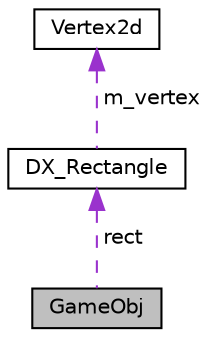 digraph "GameObj"
{
 // LATEX_PDF_SIZE
  edge [fontname="Helvetica",fontsize="10",labelfontname="Helvetica",labelfontsize="10"];
  node [fontname="Helvetica",fontsize="10",shape=record];
  Node1 [label="GameObj",height=0.2,width=0.4,color="black", fillcolor="grey75", style="filled", fontcolor="black",tooltip="the illustration of GameObj class The GameObj class represents the basic class contain functions and ..."];
  Node2 -> Node1 [dir="back",color="darkorchid3",fontsize="10",style="dashed",label=" rect" ,fontname="Helvetica"];
  Node2 [label="DX_Rectangle",height=0.2,width=0.4,color="black", fillcolor="white", style="filled",URL="$class_d_x___rectangle.html",tooltip=" "];
  Node3 -> Node2 [dir="back",color="darkorchid3",fontsize="10",style="dashed",label=" m_vertex" ,fontname="Helvetica"];
  Node3 [label="Vertex2d",height=0.2,width=0.4,color="black", fillcolor="white", style="filled",URL="$struct_vertex2d.html",tooltip="The struct of the 2d vertex."];
}
